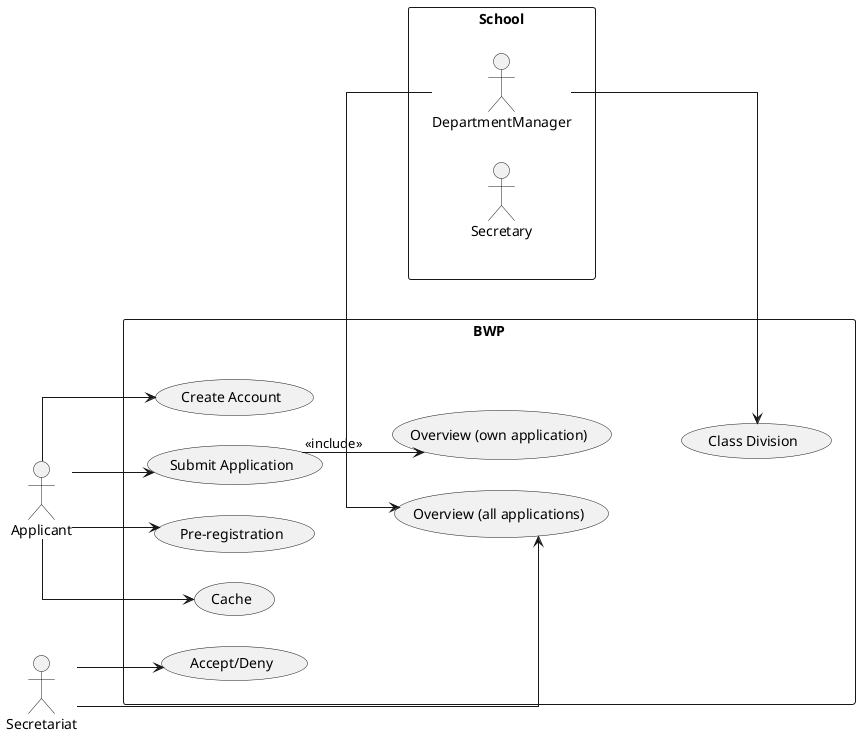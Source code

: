 @startuml
left to right direction
skinparam packageStyle rectangle
skinparam linetype ortho
skinparam nodesep 30
skinparam ranksep 70

actor Applicant

package "BWP" as BWP {
    usecase "Create Account" as UC1
    usecase "Submit Application" as UC2
    usecase "Pre-registration" as UC3
    usecase "Cache" as UC4
    usecase "Overview (own application)" as UC5a
    usecase "Overview (all applications)" as UC5b
    usecase "Accept/Deny" as UC6
    usecase "Class Division" as UC7

    UC6 -[hidden]-> UC5b
    UC5b -[hidden]-> UC7
}

package "School" as School {
    actor DepartmentManager
    actor Secretary
}

BWP -[hidden]-> School
UC5b -[hidden]-> School

Applicant --> UC1
Applicant --> UC2
Applicant --> UC3
Applicant --> UC4

UC2 --> UC5a : <<include>>

DepartmentManager --> UC5b
Secretariat --> UC5b

Secretariat --> UC6
DepartmentManager --> UC7

@enduml
